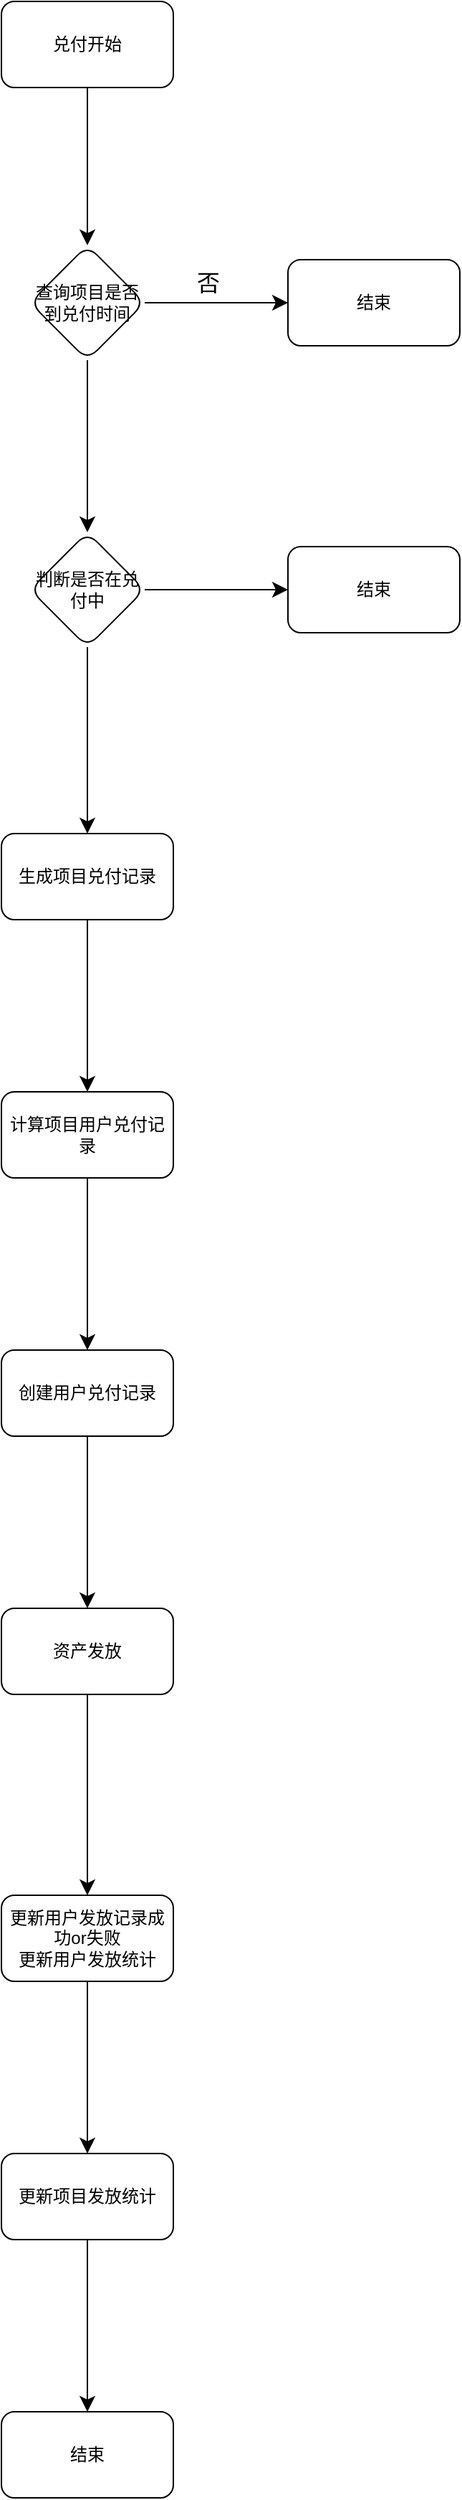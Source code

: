 <mxfile version="23.1.7" type="github">
  <diagram name="第 1 页" id="fWnvpqemcbtc1kPzCE-n">
    <mxGraphModel dx="954" dy="1539" grid="0" gridSize="10" guides="1" tooltips="1" connect="1" arrows="1" fold="1" page="0" pageScale="1" pageWidth="200000" pageHeight="200000" math="0" shadow="0">
      <root>
        <mxCell id="0" />
        <mxCell id="1" parent="0" />
        <mxCell id="H8s2qqIa4Dmselico5mK-5" value="" style="edgeStyle=none;curved=1;rounded=0;orthogonalLoop=1;jettySize=auto;html=1;fontSize=12;startSize=8;endSize=8;" edge="1" parent="1" source="H8s2qqIa4Dmselico5mK-1" target="H8s2qqIa4Dmselico5mK-4">
          <mxGeometry relative="1" as="geometry" />
        </mxCell>
        <mxCell id="H8s2qqIa4Dmselico5mK-1" value="兑付开始" style="rounded=1;whiteSpace=wrap;html=1;" vertex="1" parent="1">
          <mxGeometry x="108" y="-587" width="120" height="60" as="geometry" />
        </mxCell>
        <mxCell id="H8s2qqIa4Dmselico5mK-7" value="" style="edgeStyle=none;curved=1;rounded=0;orthogonalLoop=1;jettySize=auto;html=1;fontSize=12;startSize=8;endSize=8;" edge="1" parent="1" source="H8s2qqIa4Dmselico5mK-4" target="H8s2qqIa4Dmselico5mK-6">
          <mxGeometry relative="1" as="geometry" />
        </mxCell>
        <mxCell id="H8s2qqIa4Dmselico5mK-12" value="" style="edgeStyle=none;curved=1;rounded=0;orthogonalLoop=1;jettySize=auto;html=1;fontSize=12;startSize=8;endSize=8;" edge="1" parent="1" source="H8s2qqIa4Dmselico5mK-4" target="H8s2qqIa4Dmselico5mK-11">
          <mxGeometry relative="1" as="geometry" />
        </mxCell>
        <mxCell id="H8s2qqIa4Dmselico5mK-4" value="查询项目是否到兑付时间" style="rhombus;whiteSpace=wrap;html=1;rounded=1;" vertex="1" parent="1">
          <mxGeometry x="128" y="-417" width="80" height="80" as="geometry" />
        </mxCell>
        <mxCell id="H8s2qqIa4Dmselico5mK-6" value="结束" style="whiteSpace=wrap;html=1;rounded=1;" vertex="1" parent="1">
          <mxGeometry x="308" y="-407" width="120" height="60" as="geometry" />
        </mxCell>
        <mxCell id="H8s2qqIa4Dmselico5mK-8" value="否" style="text;html=1;align=center;verticalAlign=middle;resizable=0;points=[];autosize=1;strokeColor=none;fillColor=none;fontSize=16;" vertex="1" parent="1">
          <mxGeometry x="234.5" y="-406.5" width="34" height="31" as="geometry" />
        </mxCell>
        <mxCell id="H8s2qqIa4Dmselico5mK-14" value="" style="edgeStyle=none;curved=1;rounded=0;orthogonalLoop=1;jettySize=auto;html=1;fontSize=12;startSize=8;endSize=8;" edge="1" parent="1" source="H8s2qqIa4Dmselico5mK-11" target="H8s2qqIa4Dmselico5mK-13">
          <mxGeometry relative="1" as="geometry" />
        </mxCell>
        <mxCell id="H8s2qqIa4Dmselico5mK-16" value="" style="edgeStyle=none;curved=1;rounded=0;orthogonalLoop=1;jettySize=auto;html=1;fontSize=12;startSize=8;endSize=8;" edge="1" parent="1" source="H8s2qqIa4Dmselico5mK-11" target="H8s2qqIa4Dmselico5mK-15">
          <mxGeometry relative="1" as="geometry" />
        </mxCell>
        <mxCell id="H8s2qqIa4Dmselico5mK-11" value="判断是否在兑付中" style="rhombus;whiteSpace=wrap;html=1;rounded=1;" vertex="1" parent="1">
          <mxGeometry x="128" y="-217" width="80" height="80" as="geometry" />
        </mxCell>
        <mxCell id="H8s2qqIa4Dmselico5mK-13" value="结束" style="whiteSpace=wrap;html=1;rounded=1;" vertex="1" parent="1">
          <mxGeometry x="308" y="-207" width="120" height="60" as="geometry" />
        </mxCell>
        <mxCell id="H8s2qqIa4Dmselico5mK-18" value="" style="edgeStyle=none;curved=1;rounded=0;orthogonalLoop=1;jettySize=auto;html=1;fontSize=12;startSize=8;endSize=8;" edge="1" parent="1" source="H8s2qqIa4Dmselico5mK-15" target="H8s2qqIa4Dmselico5mK-17">
          <mxGeometry relative="1" as="geometry" />
        </mxCell>
        <mxCell id="H8s2qqIa4Dmselico5mK-15" value="生成项目兑付记录" style="whiteSpace=wrap;html=1;rounded=1;" vertex="1" parent="1">
          <mxGeometry x="108" y="-7" width="120" height="60" as="geometry" />
        </mxCell>
        <mxCell id="H8s2qqIa4Dmselico5mK-20" value="" style="edgeStyle=none;curved=1;rounded=0;orthogonalLoop=1;jettySize=auto;html=1;fontSize=12;startSize=8;endSize=8;" edge="1" parent="1" source="H8s2qqIa4Dmselico5mK-17" target="H8s2qqIa4Dmselico5mK-19">
          <mxGeometry relative="1" as="geometry" />
        </mxCell>
        <mxCell id="H8s2qqIa4Dmselico5mK-17" value="计算项目用户兑付记录" style="whiteSpace=wrap;html=1;rounded=1;" vertex="1" parent="1">
          <mxGeometry x="108" y="173" width="120" height="60" as="geometry" />
        </mxCell>
        <mxCell id="H8s2qqIa4Dmselico5mK-39" style="edgeStyle=none;curved=1;rounded=0;orthogonalLoop=1;jettySize=auto;html=1;entryX=0.5;entryY=0;entryDx=0;entryDy=0;fontSize=12;startSize=8;endSize=8;" edge="1" parent="1" source="H8s2qqIa4Dmselico5mK-19" target="H8s2qqIa4Dmselico5mK-38">
          <mxGeometry relative="1" as="geometry" />
        </mxCell>
        <mxCell id="H8s2qqIa4Dmselico5mK-19" value="创建用户兑付记录" style="whiteSpace=wrap;html=1;rounded=1;" vertex="1" parent="1">
          <mxGeometry x="108" y="353" width="120" height="60" as="geometry" />
        </mxCell>
        <mxCell id="H8s2qqIa4Dmselico5mK-31" value="" style="edgeStyle=none;curved=1;rounded=0;orthogonalLoop=1;jettySize=auto;html=1;fontSize=12;startSize=8;endSize=8;" edge="1" parent="1" source="H8s2qqIa4Dmselico5mK-28" target="H8s2qqIa4Dmselico5mK-30">
          <mxGeometry relative="1" as="geometry" />
        </mxCell>
        <mxCell id="H8s2qqIa4Dmselico5mK-28" value="更新用户发放记录成功or失败&lt;br&gt;更新用户发放统计" style="whiteSpace=wrap;html=1;rounded=1;" vertex="1" parent="1">
          <mxGeometry x="108" y="733" width="120" height="60" as="geometry" />
        </mxCell>
        <mxCell id="H8s2qqIa4Dmselico5mK-36" value="" style="edgeStyle=none;curved=1;rounded=0;orthogonalLoop=1;jettySize=auto;html=1;fontSize=12;startSize=8;endSize=8;" edge="1" parent="1" source="H8s2qqIa4Dmselico5mK-30" target="H8s2qqIa4Dmselico5mK-35">
          <mxGeometry relative="1" as="geometry" />
        </mxCell>
        <mxCell id="H8s2qqIa4Dmselico5mK-30" value="更新项目发放统计" style="whiteSpace=wrap;html=1;rounded=1;" vertex="1" parent="1">
          <mxGeometry x="108" y="913" width="120" height="60" as="geometry" />
        </mxCell>
        <mxCell id="H8s2qqIa4Dmselico5mK-35" value="结束" style="whiteSpace=wrap;html=1;rounded=1;" vertex="1" parent="1">
          <mxGeometry x="108" y="1093" width="120" height="60" as="geometry" />
        </mxCell>
        <mxCell id="H8s2qqIa4Dmselico5mK-40" style="edgeStyle=none;curved=1;rounded=0;orthogonalLoop=1;jettySize=auto;html=1;fontSize=12;startSize=8;endSize=8;" edge="1" parent="1" source="H8s2qqIa4Dmselico5mK-38" target="H8s2qqIa4Dmselico5mK-28">
          <mxGeometry relative="1" as="geometry" />
        </mxCell>
        <mxCell id="H8s2qqIa4Dmselico5mK-38" value="资产发放" style="rounded=1;whiteSpace=wrap;html=1;" vertex="1" parent="1">
          <mxGeometry x="108" y="533" width="120" height="60" as="geometry" />
        </mxCell>
      </root>
    </mxGraphModel>
  </diagram>
</mxfile>
